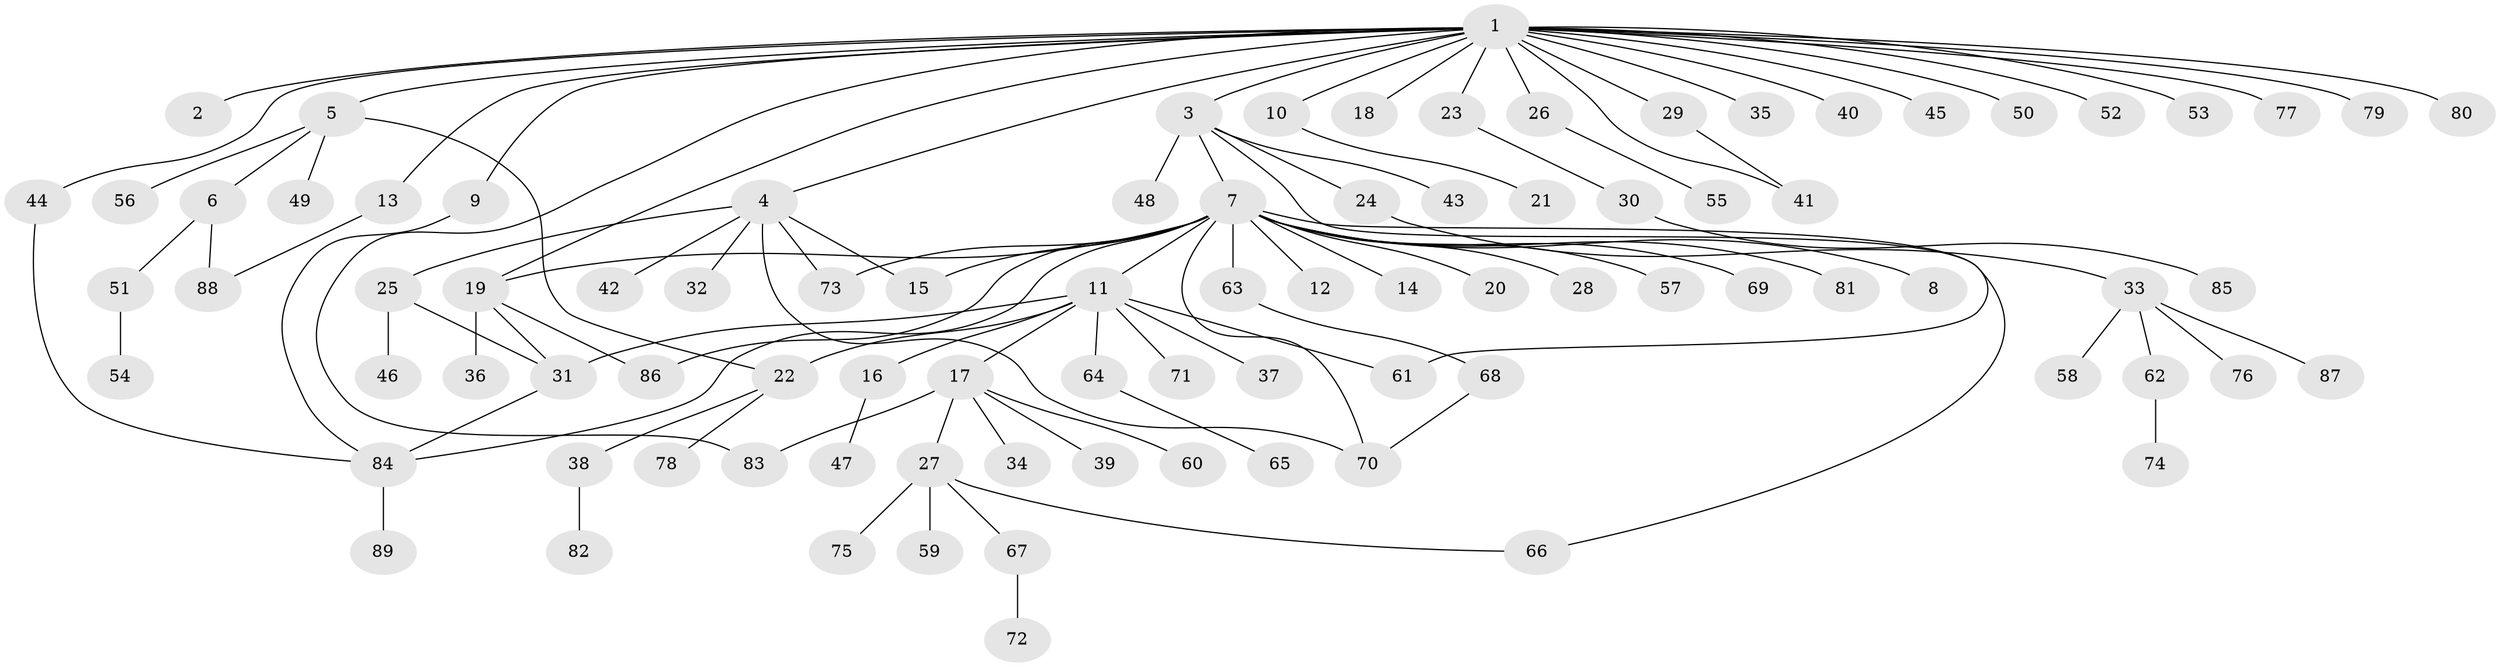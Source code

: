 // Generated by graph-tools (version 1.1) at 2025/47/03/09/25 04:47:09]
// undirected, 89 vertices, 105 edges
graph export_dot {
graph [start="1"]
  node [color=gray90,style=filled];
  1;
  2;
  3;
  4;
  5;
  6;
  7;
  8;
  9;
  10;
  11;
  12;
  13;
  14;
  15;
  16;
  17;
  18;
  19;
  20;
  21;
  22;
  23;
  24;
  25;
  26;
  27;
  28;
  29;
  30;
  31;
  32;
  33;
  34;
  35;
  36;
  37;
  38;
  39;
  40;
  41;
  42;
  43;
  44;
  45;
  46;
  47;
  48;
  49;
  50;
  51;
  52;
  53;
  54;
  55;
  56;
  57;
  58;
  59;
  60;
  61;
  62;
  63;
  64;
  65;
  66;
  67;
  68;
  69;
  70;
  71;
  72;
  73;
  74;
  75;
  76;
  77;
  78;
  79;
  80;
  81;
  82;
  83;
  84;
  85;
  86;
  87;
  88;
  89;
  1 -- 2;
  1 -- 3;
  1 -- 4;
  1 -- 5;
  1 -- 9;
  1 -- 10;
  1 -- 13;
  1 -- 18;
  1 -- 19;
  1 -- 23;
  1 -- 26;
  1 -- 29;
  1 -- 35;
  1 -- 40;
  1 -- 41;
  1 -- 44;
  1 -- 45;
  1 -- 50;
  1 -- 52;
  1 -- 53;
  1 -- 77;
  1 -- 79;
  1 -- 80;
  1 -- 83;
  3 -- 7;
  3 -- 24;
  3 -- 43;
  3 -- 48;
  3 -- 61;
  4 -- 15;
  4 -- 25;
  4 -- 32;
  4 -- 42;
  4 -- 70;
  4 -- 73;
  5 -- 6;
  5 -- 22;
  5 -- 49;
  5 -- 56;
  6 -- 51;
  6 -- 88;
  7 -- 8;
  7 -- 11;
  7 -- 12;
  7 -- 14;
  7 -- 15;
  7 -- 19;
  7 -- 20;
  7 -- 28;
  7 -- 57;
  7 -- 63;
  7 -- 66;
  7 -- 69;
  7 -- 70;
  7 -- 73;
  7 -- 81;
  7 -- 84;
  7 -- 86;
  9 -- 84;
  10 -- 21;
  11 -- 16;
  11 -- 17;
  11 -- 22;
  11 -- 31;
  11 -- 37;
  11 -- 61;
  11 -- 64;
  11 -- 71;
  13 -- 88;
  16 -- 47;
  17 -- 27;
  17 -- 34;
  17 -- 39;
  17 -- 60;
  17 -- 83;
  19 -- 31;
  19 -- 36;
  19 -- 86;
  22 -- 38;
  22 -- 78;
  23 -- 30;
  24 -- 33;
  25 -- 31;
  25 -- 46;
  26 -- 55;
  27 -- 59;
  27 -- 66;
  27 -- 67;
  27 -- 75;
  29 -- 41;
  30 -- 85;
  31 -- 84;
  33 -- 58;
  33 -- 62;
  33 -- 76;
  33 -- 87;
  38 -- 82;
  44 -- 84;
  51 -- 54;
  62 -- 74;
  63 -- 68;
  64 -- 65;
  67 -- 72;
  68 -- 70;
  84 -- 89;
}

